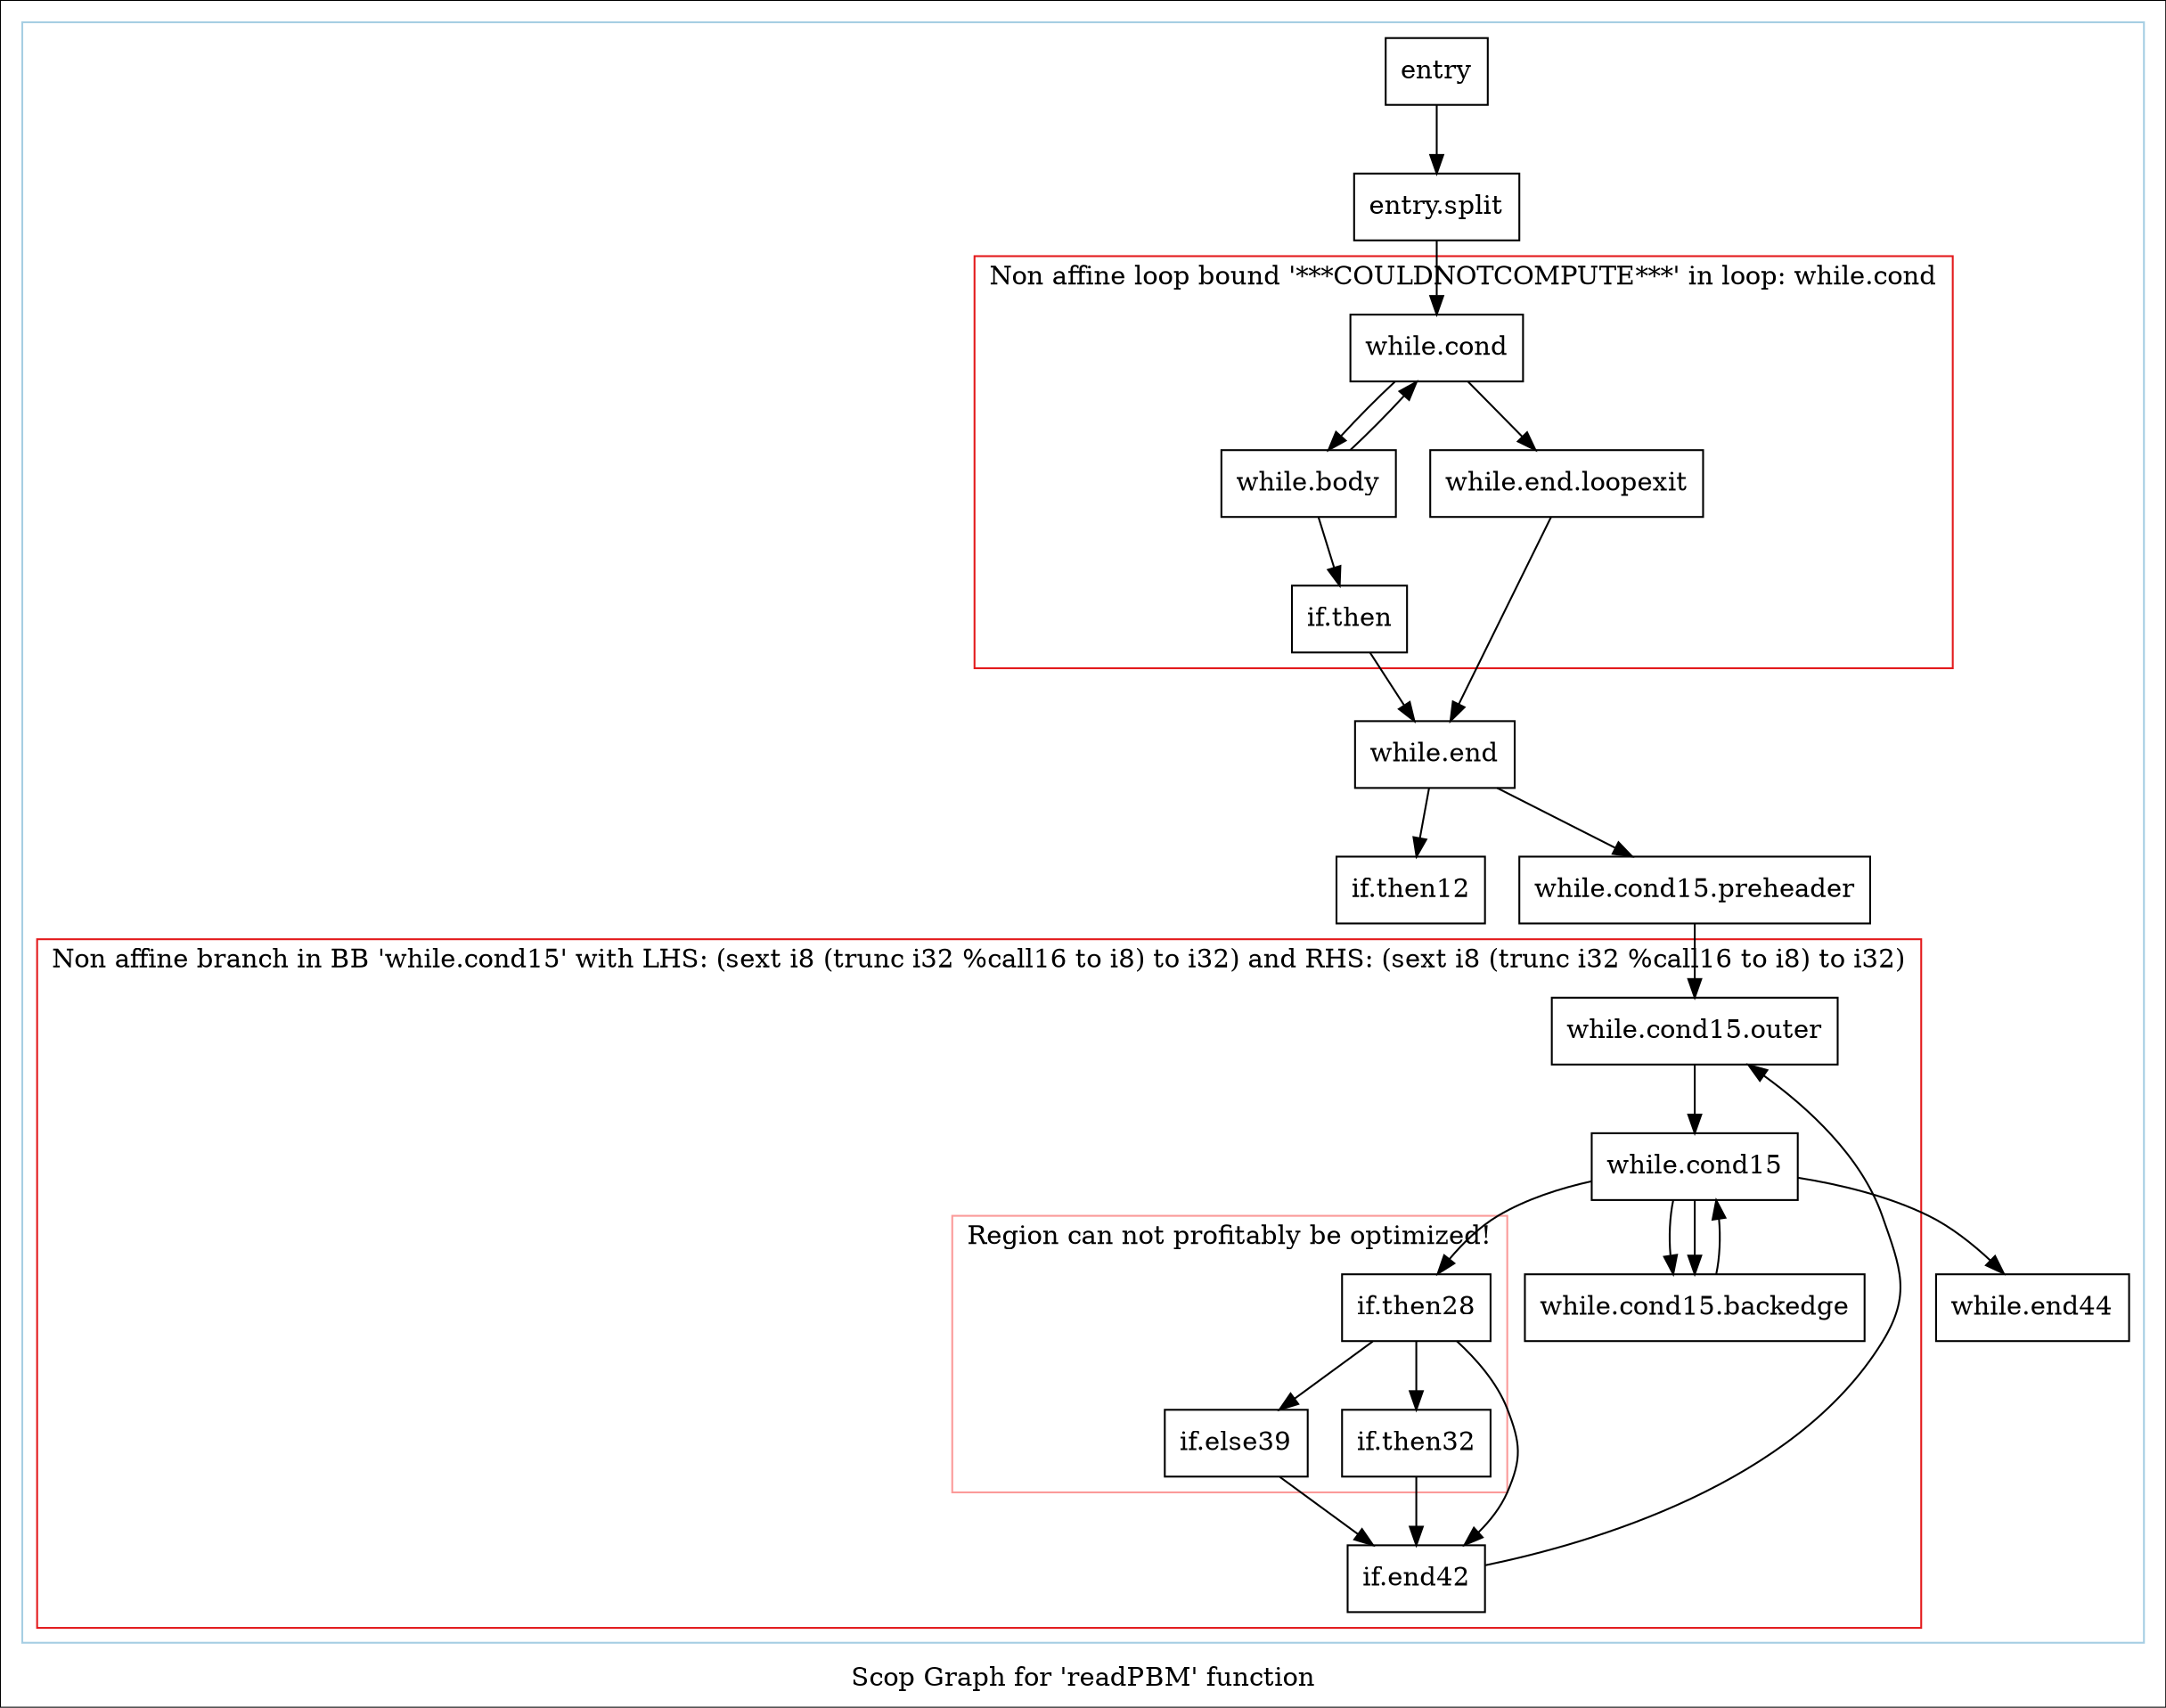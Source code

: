 digraph "Scop Graph for 'readPBM' function" {
	label="Scop Graph for 'readPBM' function";

	Node0xd39f9a0 [shape=record,label="{entry}"];
	Node0xd39f9a0 -> Node0xd3c54b0;
	Node0xd3c54b0 [shape=record,label="{entry.split}"];
	Node0xd3c54b0 -> Node0xd3acfb0;
	Node0xd3acfb0 [shape=record,label="{while.cond}"];
	Node0xd3acfb0 -> Node0xd39f780;
	Node0xd3acfb0 -> Node0xd40e200;
	Node0xd39f780 [shape=record,label="{while.end.loopexit}"];
	Node0xd39f780 -> Node0xd40d870;
	Node0xd40d870 [shape=record,label="{while.end}"];
	Node0xd40d870 -> Node0xd4080d0;
	Node0xd40d870 -> Node0xd41daf0;
	Node0xd4080d0 [shape=record,label="{if.then12}"];
	Node0xd41daf0 [shape=record,label="{while.cond15.preheader}"];
	Node0xd41daf0 -> Node0xd3c3fe0;
	Node0xd3c3fe0 [shape=record,label="{while.cond15.outer}"];
	Node0xd3c3fe0 -> Node0xd4082e0;
	Node0xd4082e0 [shape=record,label="{while.cond15}"];
	Node0xd4082e0 -> Node0xd404c20;
	Node0xd4082e0 -> Node0xd3be4f0;
	Node0xd4082e0 -> Node0xd3a9b40;
	Node0xd4082e0 -> Node0xd3a9b40;
	Node0xd404c20 [shape=record,label="{if.then28}"];
	Node0xd404c20 -> Node0xd3ffb90;
	Node0xd404c20 -> Node0xd4087f0;
	Node0xd404c20 -> Node0xd3ff410;
	Node0xd3ffb90 [shape=record,label="{if.else39}"];
	Node0xd3ffb90 -> Node0xd3ff410;
	Node0xd3ff410 [shape=record,label="{if.end42}"];
	Node0xd3ff410 -> Node0xd3c3fe0[constraint=false];
	Node0xd4087f0 [shape=record,label="{if.then32}"];
	Node0xd4087f0 -> Node0xd3ff410;
	Node0xd3be4f0 [shape=record,label="{while.end44}"];
	Node0xd3a9b40 [shape=record,label="{while.cond15.backedge}"];
	Node0xd3a9b40 -> Node0xd4082e0;
	Node0xd40e200 [shape=record,label="{while.body}"];
	Node0xd40e200 -> Node0xd3acfb0[constraint=false];
	Node0xd40e200 -> Node0xd3d3580;
	Node0xd3d3580 [shape=record,label="{if.then}"];
	Node0xd3d3580 -> Node0xd40d870;
	colorscheme = "paired12"
        subgraph cluster_0xd3ca4b0 {
          label = "";
          style = solid;
          color = 1
          subgraph cluster_0xd409450 {
            label = "Non affine loop bound '***COULDNOTCOMPUTE***' in loop: while.cond";
            style = solid;
            color = 6
            Node0xd3acfb0;
            Node0xd39f780;
            Node0xd40e200;
            Node0xd3d3580;
          }
          subgraph cluster_0xd3e07e0 {
            label = "Non affine branch in BB 'while.cond15' with LHS: (sext i8 (trunc i32 %call16 to i8) to i32) and RHS: (sext i8 (trunc i32 %call16 to i8) to i32)";
            style = solid;
            color = 6
            subgraph cluster_0xd3e0760 {
              label = "Region can not profitably be optimized!";
              style = solid;
              color = 5
              Node0xd404c20;
              Node0xd3ffb90;
              Node0xd4087f0;
            }
            Node0xd3c3fe0;
            Node0xd4082e0;
            Node0xd3ff410;
            Node0xd3a9b40;
          }
          Node0xd39f9a0;
          Node0xd3c54b0;
          Node0xd40d870;
          Node0xd4080d0;
          Node0xd41daf0;
          Node0xd3be4f0;
        }
}
